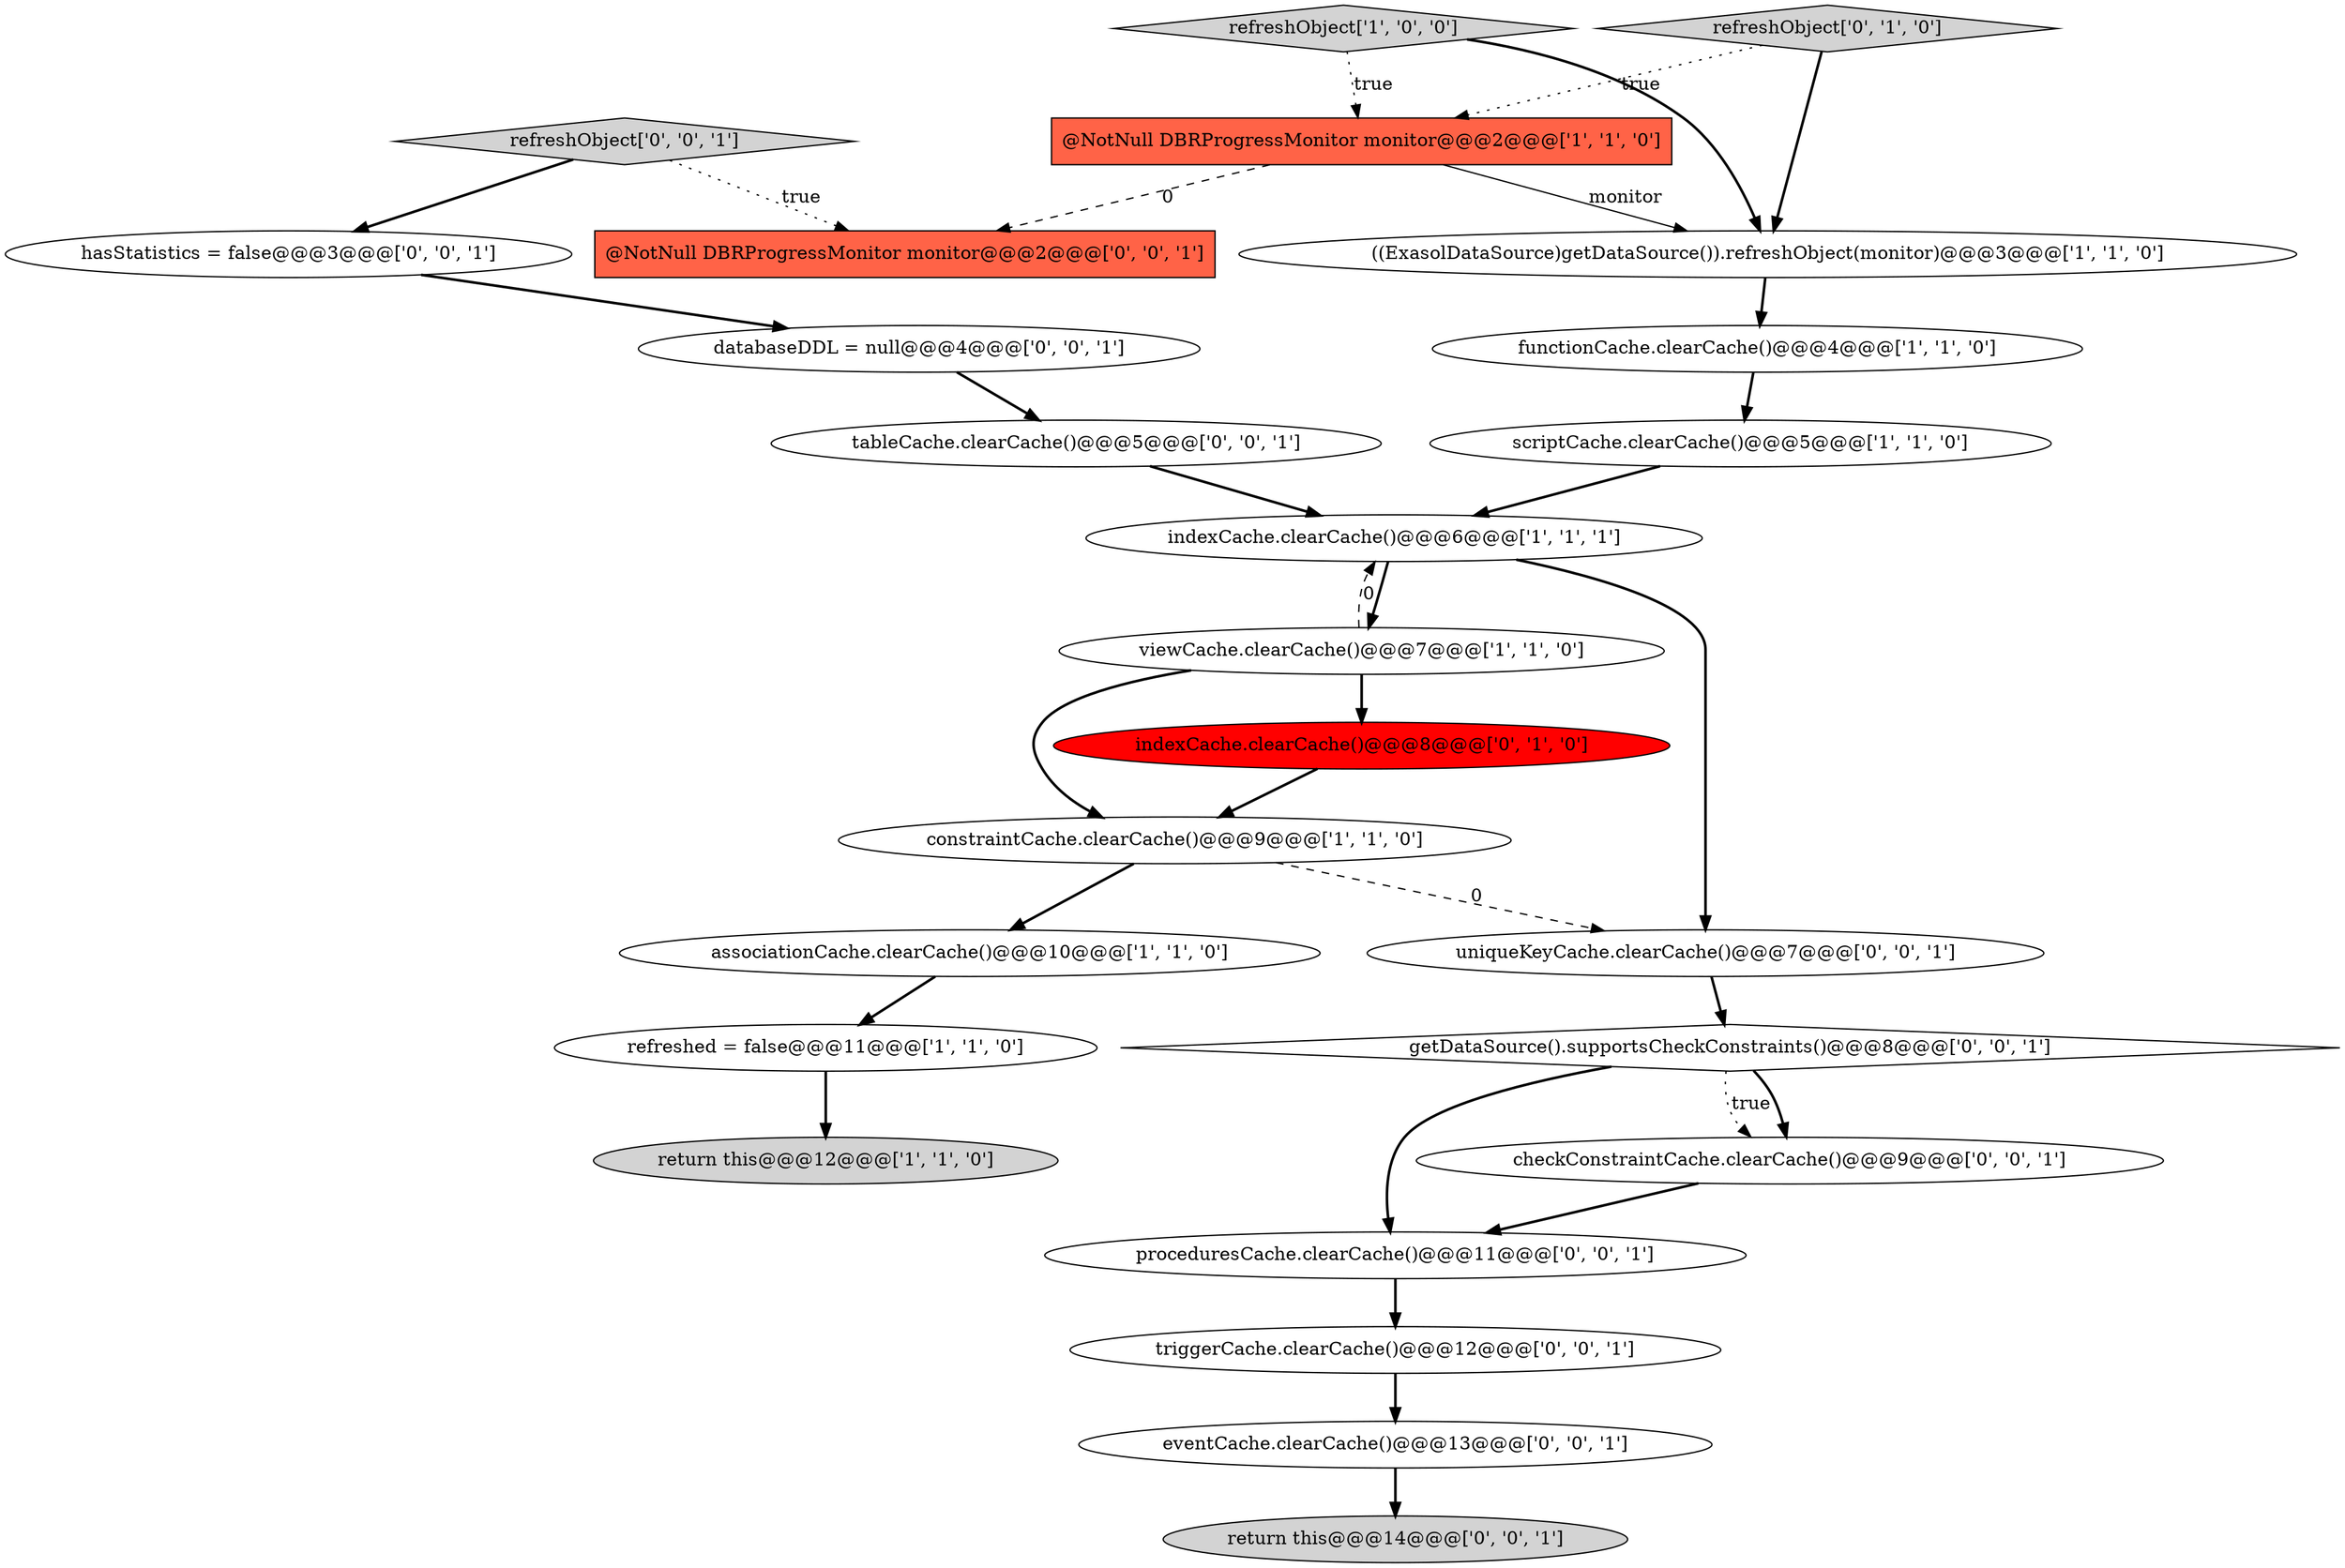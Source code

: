 digraph {
9 [style = filled, label = "@NotNull DBRProgressMonitor monitor@@@2@@@['1', '1', '0']", fillcolor = tomato, shape = box image = "AAA0AAABBB1BBB"];
22 [style = filled, label = "tableCache.clearCache()@@@5@@@['0', '0', '1']", fillcolor = white, shape = ellipse image = "AAA0AAABBB3BBB"];
4 [style = filled, label = "viewCache.clearCache()@@@7@@@['1', '1', '0']", fillcolor = white, shape = ellipse image = "AAA0AAABBB1BBB"];
10 [style = filled, label = "((ExasolDataSource)getDataSource()).refreshObject(monitor)@@@3@@@['1', '1', '0']", fillcolor = white, shape = ellipse image = "AAA0AAABBB1BBB"];
8 [style = filled, label = "associationCache.clearCache()@@@10@@@['1', '1', '0']", fillcolor = white, shape = ellipse image = "AAA0AAABBB1BBB"];
20 [style = filled, label = "uniqueKeyCache.clearCache()@@@7@@@['0', '0', '1']", fillcolor = white, shape = ellipse image = "AAA0AAABBB3BBB"];
6 [style = filled, label = "return this@@@12@@@['1', '1', '0']", fillcolor = lightgray, shape = ellipse image = "AAA0AAABBB1BBB"];
1 [style = filled, label = "indexCache.clearCache()@@@6@@@['1', '1', '1']", fillcolor = white, shape = ellipse image = "AAA0AAABBB1BBB"];
21 [style = filled, label = "databaseDDL = null@@@4@@@['0', '0', '1']", fillcolor = white, shape = ellipse image = "AAA0AAABBB3BBB"];
17 [style = filled, label = "refreshObject['0', '0', '1']", fillcolor = lightgray, shape = diamond image = "AAA0AAABBB3BBB"];
14 [style = filled, label = "hasStatistics = false@@@3@@@['0', '0', '1']", fillcolor = white, shape = ellipse image = "AAA0AAABBB3BBB"];
5 [style = filled, label = "refreshed = false@@@11@@@['1', '1', '0']", fillcolor = white, shape = ellipse image = "AAA0AAABBB1BBB"];
24 [style = filled, label = "return this@@@14@@@['0', '0', '1']", fillcolor = lightgray, shape = ellipse image = "AAA0AAABBB3BBB"];
16 [style = filled, label = "checkConstraintCache.clearCache()@@@9@@@['0', '0', '1']", fillcolor = white, shape = ellipse image = "AAA0AAABBB3BBB"];
2 [style = filled, label = "refreshObject['1', '0', '0']", fillcolor = lightgray, shape = diamond image = "AAA0AAABBB1BBB"];
3 [style = filled, label = "scriptCache.clearCache()@@@5@@@['1', '1', '0']", fillcolor = white, shape = ellipse image = "AAA0AAABBB1BBB"];
13 [style = filled, label = "proceduresCache.clearCache()@@@11@@@['0', '0', '1']", fillcolor = white, shape = ellipse image = "AAA0AAABBB3BBB"];
12 [style = filled, label = "indexCache.clearCache()@@@8@@@['0', '1', '0']", fillcolor = red, shape = ellipse image = "AAA1AAABBB2BBB"];
23 [style = filled, label = "@NotNull DBRProgressMonitor monitor@@@2@@@['0', '0', '1']", fillcolor = tomato, shape = box image = "AAA0AAABBB3BBB"];
18 [style = filled, label = "getDataSource().supportsCheckConstraints()@@@8@@@['0', '0', '1']", fillcolor = white, shape = diamond image = "AAA0AAABBB3BBB"];
15 [style = filled, label = "triggerCache.clearCache()@@@12@@@['0', '0', '1']", fillcolor = white, shape = ellipse image = "AAA0AAABBB3BBB"];
0 [style = filled, label = "functionCache.clearCache()@@@4@@@['1', '1', '0']", fillcolor = white, shape = ellipse image = "AAA0AAABBB1BBB"];
11 [style = filled, label = "refreshObject['0', '1', '0']", fillcolor = lightgray, shape = diamond image = "AAA0AAABBB2BBB"];
7 [style = filled, label = "constraintCache.clearCache()@@@9@@@['1', '1', '0']", fillcolor = white, shape = ellipse image = "AAA0AAABBB1BBB"];
19 [style = filled, label = "eventCache.clearCache()@@@13@@@['0', '0', '1']", fillcolor = white, shape = ellipse image = "AAA0AAABBB3BBB"];
0->3 [style = bold, label=""];
4->1 [style = dashed, label="0"];
1->4 [style = bold, label=""];
16->13 [style = bold, label=""];
3->1 [style = bold, label=""];
18->16 [style = dotted, label="true"];
1->20 [style = bold, label=""];
7->20 [style = dashed, label="0"];
11->9 [style = dotted, label="true"];
15->19 [style = bold, label=""];
7->8 [style = bold, label=""];
2->10 [style = bold, label=""];
9->23 [style = dashed, label="0"];
12->7 [style = bold, label=""];
4->7 [style = bold, label=""];
17->23 [style = dotted, label="true"];
19->24 [style = bold, label=""];
20->18 [style = bold, label=""];
9->10 [style = solid, label="monitor"];
2->9 [style = dotted, label="true"];
5->6 [style = bold, label=""];
8->5 [style = bold, label=""];
21->22 [style = bold, label=""];
11->10 [style = bold, label=""];
17->14 [style = bold, label=""];
10->0 [style = bold, label=""];
18->13 [style = bold, label=""];
4->12 [style = bold, label=""];
13->15 [style = bold, label=""];
22->1 [style = bold, label=""];
14->21 [style = bold, label=""];
18->16 [style = bold, label=""];
}
